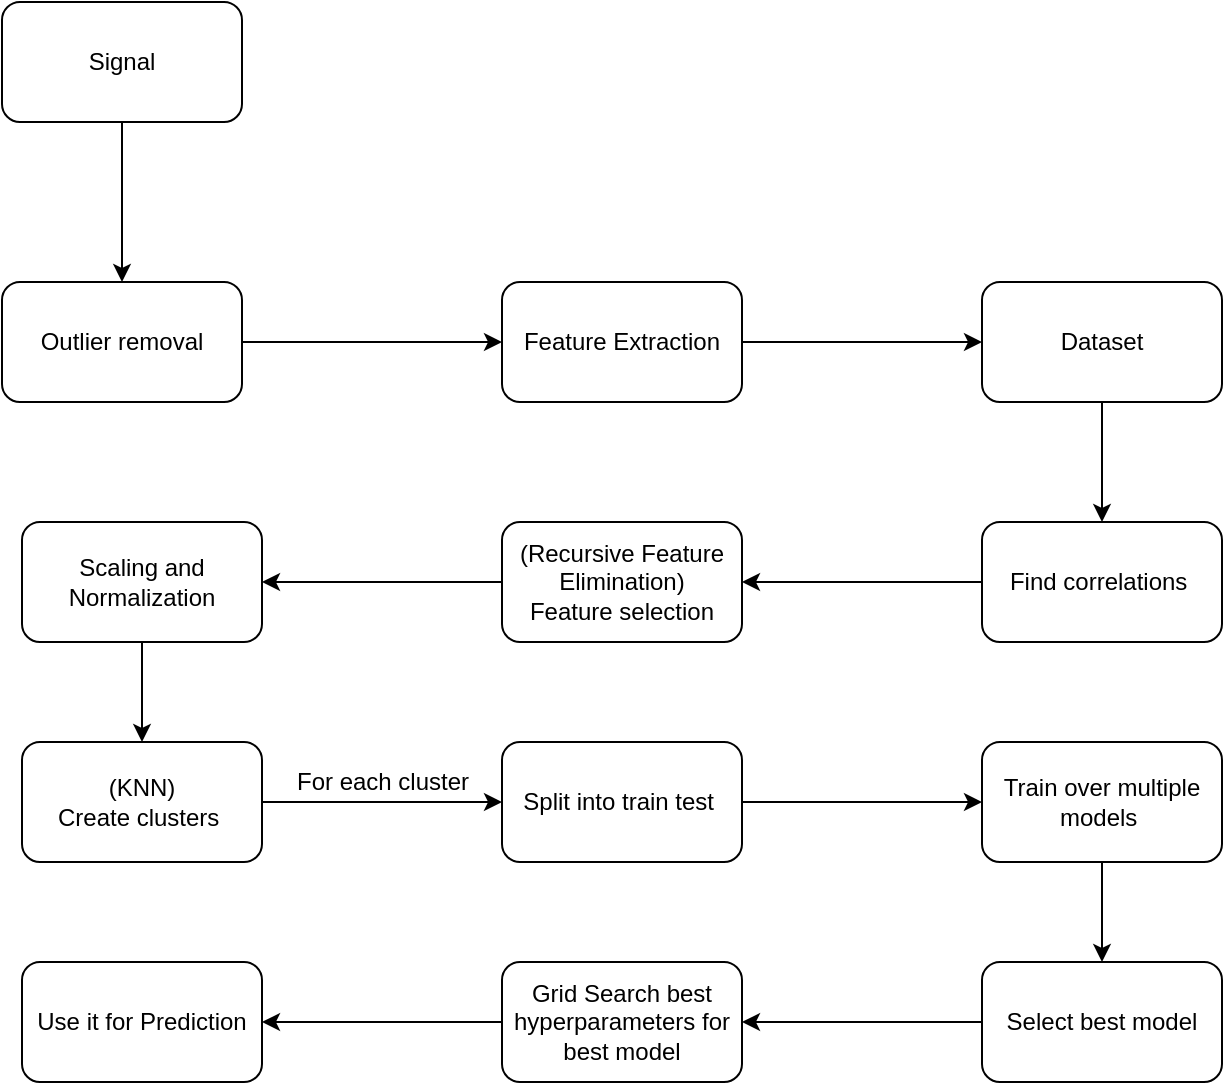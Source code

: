 <mxfile version="14.3.1" type="github">
  <diagram id="mfNoVJrlFyGqlS51hNdY" name="process flow">
    <mxGraphModel dx="1090" dy="646" grid="1" gridSize="10" guides="1" tooltips="1" connect="1" arrows="1" fold="1" page="1" pageScale="1" pageWidth="850" pageHeight="1100" math="0" shadow="0">
      <root>
        <mxCell id="0" />
        <mxCell id="1" parent="0" />
        <mxCell id="QYIhzdTI2tLNxb6TSlcx-3" style="edgeStyle=orthogonalEdgeStyle;rounded=0;orthogonalLoop=1;jettySize=auto;html=1;exitX=0.5;exitY=1;exitDx=0;exitDy=0;entryX=0.5;entryY=0;entryDx=0;entryDy=0;" edge="1" parent="1" source="QYIhzdTI2tLNxb6TSlcx-1" target="QYIhzdTI2tLNxb6TSlcx-2">
          <mxGeometry relative="1" as="geometry" />
        </mxCell>
        <mxCell id="QYIhzdTI2tLNxb6TSlcx-1" value="Dataset" style="rounded=1;whiteSpace=wrap;html=1;" vertex="1" parent="1">
          <mxGeometry x="590" y="140" width="120" height="60" as="geometry" />
        </mxCell>
        <mxCell id="QYIhzdTI2tLNxb6TSlcx-11" style="edgeStyle=orthogonalEdgeStyle;rounded=0;orthogonalLoop=1;jettySize=auto;html=1;" edge="1" parent="1" source="QYIhzdTI2tLNxb6TSlcx-2" target="QYIhzdTI2tLNxb6TSlcx-10">
          <mxGeometry relative="1" as="geometry" />
        </mxCell>
        <mxCell id="QYIhzdTI2tLNxb6TSlcx-2" value="Find correlations&amp;nbsp;" style="rounded=1;whiteSpace=wrap;html=1;" vertex="1" parent="1">
          <mxGeometry x="590" y="260" width="120" height="60" as="geometry" />
        </mxCell>
        <mxCell id="QYIhzdTI2tLNxb6TSlcx-30" style="edgeStyle=orthogonalEdgeStyle;rounded=0;orthogonalLoop=1;jettySize=auto;html=1;" edge="1" parent="1" source="QYIhzdTI2tLNxb6TSlcx-4" target="QYIhzdTI2tLNxb6TSlcx-28">
          <mxGeometry relative="1" as="geometry" />
        </mxCell>
        <mxCell id="QYIhzdTI2tLNxb6TSlcx-4" value="Signal" style="rounded=1;whiteSpace=wrap;html=1;" vertex="1" parent="1">
          <mxGeometry x="100" width="120" height="60" as="geometry" />
        </mxCell>
        <mxCell id="QYIhzdTI2tLNxb6TSlcx-9" style="edgeStyle=orthogonalEdgeStyle;rounded=0;orthogonalLoop=1;jettySize=auto;html=1;" edge="1" parent="1" source="QYIhzdTI2tLNxb6TSlcx-5" target="QYIhzdTI2tLNxb6TSlcx-1">
          <mxGeometry relative="1" as="geometry" />
        </mxCell>
        <mxCell id="QYIhzdTI2tLNxb6TSlcx-5" value="Feature Extraction" style="rounded=1;whiteSpace=wrap;html=1;" vertex="1" parent="1">
          <mxGeometry x="350" y="140" width="120" height="60" as="geometry" />
        </mxCell>
        <mxCell id="QYIhzdTI2tLNxb6TSlcx-13" style="edgeStyle=orthogonalEdgeStyle;rounded=0;orthogonalLoop=1;jettySize=auto;html=1;" edge="1" parent="1" source="QYIhzdTI2tLNxb6TSlcx-10" target="QYIhzdTI2tLNxb6TSlcx-12">
          <mxGeometry relative="1" as="geometry" />
        </mxCell>
        <mxCell id="QYIhzdTI2tLNxb6TSlcx-10" value="(Recursive Feature Elimination) &lt;br&gt;Feature selection" style="rounded=1;whiteSpace=wrap;html=1;" vertex="1" parent="1">
          <mxGeometry x="350" y="260" width="120" height="60" as="geometry" />
        </mxCell>
        <mxCell id="QYIhzdTI2tLNxb6TSlcx-15" style="edgeStyle=orthogonalEdgeStyle;rounded=0;orthogonalLoop=1;jettySize=auto;html=1;" edge="1" parent="1" source="QYIhzdTI2tLNxb6TSlcx-12" target="QYIhzdTI2tLNxb6TSlcx-14">
          <mxGeometry relative="1" as="geometry" />
        </mxCell>
        <mxCell id="QYIhzdTI2tLNxb6TSlcx-12" value="Scaling and Normalization" style="rounded=1;whiteSpace=wrap;html=1;" vertex="1" parent="1">
          <mxGeometry x="110" y="260" width="120" height="60" as="geometry" />
        </mxCell>
        <mxCell id="QYIhzdTI2tLNxb6TSlcx-17" style="edgeStyle=orthogonalEdgeStyle;rounded=0;orthogonalLoop=1;jettySize=auto;html=1;entryX=0;entryY=0.5;entryDx=0;entryDy=0;" edge="1" parent="1" source="QYIhzdTI2tLNxb6TSlcx-14" target="QYIhzdTI2tLNxb6TSlcx-16">
          <mxGeometry relative="1" as="geometry" />
        </mxCell>
        <mxCell id="QYIhzdTI2tLNxb6TSlcx-14" value="(KNN)&lt;br&gt;Create clusters&amp;nbsp;" style="rounded=1;whiteSpace=wrap;html=1;" vertex="1" parent="1">
          <mxGeometry x="110" y="370" width="120" height="60" as="geometry" />
        </mxCell>
        <mxCell id="QYIhzdTI2tLNxb6TSlcx-21" style="edgeStyle=orthogonalEdgeStyle;rounded=0;orthogonalLoop=1;jettySize=auto;html=1;" edge="1" parent="1" source="QYIhzdTI2tLNxb6TSlcx-16" target="QYIhzdTI2tLNxb6TSlcx-20">
          <mxGeometry relative="1" as="geometry" />
        </mxCell>
        <mxCell id="QYIhzdTI2tLNxb6TSlcx-16" value="Split into train test&amp;nbsp;" style="rounded=1;whiteSpace=wrap;html=1;" vertex="1" parent="1">
          <mxGeometry x="350" y="370" width="120" height="60" as="geometry" />
        </mxCell>
        <mxCell id="QYIhzdTI2tLNxb6TSlcx-18" value="For each cluster" style="text;html=1;align=center;verticalAlign=middle;resizable=0;points=[];autosize=1;" vertex="1" parent="1">
          <mxGeometry x="240" y="380" width="100" height="20" as="geometry" />
        </mxCell>
        <mxCell id="QYIhzdTI2tLNxb6TSlcx-23" style="edgeStyle=orthogonalEdgeStyle;rounded=0;orthogonalLoop=1;jettySize=auto;html=1;" edge="1" parent="1" source="QYIhzdTI2tLNxb6TSlcx-20" target="QYIhzdTI2tLNxb6TSlcx-22">
          <mxGeometry relative="1" as="geometry" />
        </mxCell>
        <mxCell id="QYIhzdTI2tLNxb6TSlcx-20" value="Train over multiple models&amp;nbsp;" style="rounded=1;whiteSpace=wrap;html=1;" vertex="1" parent="1">
          <mxGeometry x="590" y="370" width="120" height="60" as="geometry" />
        </mxCell>
        <mxCell id="QYIhzdTI2tLNxb6TSlcx-25" style="edgeStyle=orthogonalEdgeStyle;rounded=0;orthogonalLoop=1;jettySize=auto;html=1;" edge="1" parent="1" source="QYIhzdTI2tLNxb6TSlcx-22" target="QYIhzdTI2tLNxb6TSlcx-24">
          <mxGeometry relative="1" as="geometry" />
        </mxCell>
        <mxCell id="QYIhzdTI2tLNxb6TSlcx-22" value="Select best model" style="rounded=1;whiteSpace=wrap;html=1;" vertex="1" parent="1">
          <mxGeometry x="590" y="480" width="120" height="60" as="geometry" />
        </mxCell>
        <mxCell id="QYIhzdTI2tLNxb6TSlcx-27" style="edgeStyle=orthogonalEdgeStyle;rounded=0;orthogonalLoop=1;jettySize=auto;html=1;" edge="1" parent="1" source="QYIhzdTI2tLNxb6TSlcx-24" target="QYIhzdTI2tLNxb6TSlcx-26">
          <mxGeometry relative="1" as="geometry" />
        </mxCell>
        <mxCell id="QYIhzdTI2tLNxb6TSlcx-24" value="Grid Search best hyperparameters for best model&lt;span style=&quot;color: rgba(0 , 0 , 0 , 0) ; font-family: monospace ; font-size: 0px&quot;&gt;%3CmxGraphModel%3E%3Croot%3E%3CmxCell%20id%3D%220%22%2F%3E%3CmxCell%20id%3D%221%22%20parent%3D%220%22%2F%3E%3CmxCell%20id%3D%222%22%20value%3D%22Train%20over%20multiple%20models%26amp%3Bnbsp%3B%22%20style%3D%22rounded%3D1%3BwhiteSpace%3Dwrap%3Bhtml%3D1%3B%22%20vertex%3D%221%22%20parent%3D%221%22%3E%3CmxGeometry%20x%3D%22590%22%20y%3D%22370%22%20width%3D%22120%22%20height%3D%2260%22%20as%3D%22geometry%22%2F%3E%3C%2FmxCell%3E%3C%2Froot%3E%3C%2FmxGraphModel%3E&lt;/span&gt;" style="rounded=1;whiteSpace=wrap;html=1;" vertex="1" parent="1">
          <mxGeometry x="350" y="480" width="120" height="60" as="geometry" />
        </mxCell>
        <mxCell id="QYIhzdTI2tLNxb6TSlcx-26" value="Use it for Prediction" style="rounded=1;whiteSpace=wrap;html=1;" vertex="1" parent="1">
          <mxGeometry x="110" y="480" width="120" height="60" as="geometry" />
        </mxCell>
        <mxCell id="QYIhzdTI2tLNxb6TSlcx-29" style="edgeStyle=orthogonalEdgeStyle;rounded=0;orthogonalLoop=1;jettySize=auto;html=1;" edge="1" parent="1" source="QYIhzdTI2tLNxb6TSlcx-28" target="QYIhzdTI2tLNxb6TSlcx-5">
          <mxGeometry relative="1" as="geometry" />
        </mxCell>
        <mxCell id="QYIhzdTI2tLNxb6TSlcx-28" value="Outlier removal" style="rounded=1;whiteSpace=wrap;html=1;" vertex="1" parent="1">
          <mxGeometry x="100" y="140" width="120" height="60" as="geometry" />
        </mxCell>
      </root>
    </mxGraphModel>
  </diagram>
</mxfile>
